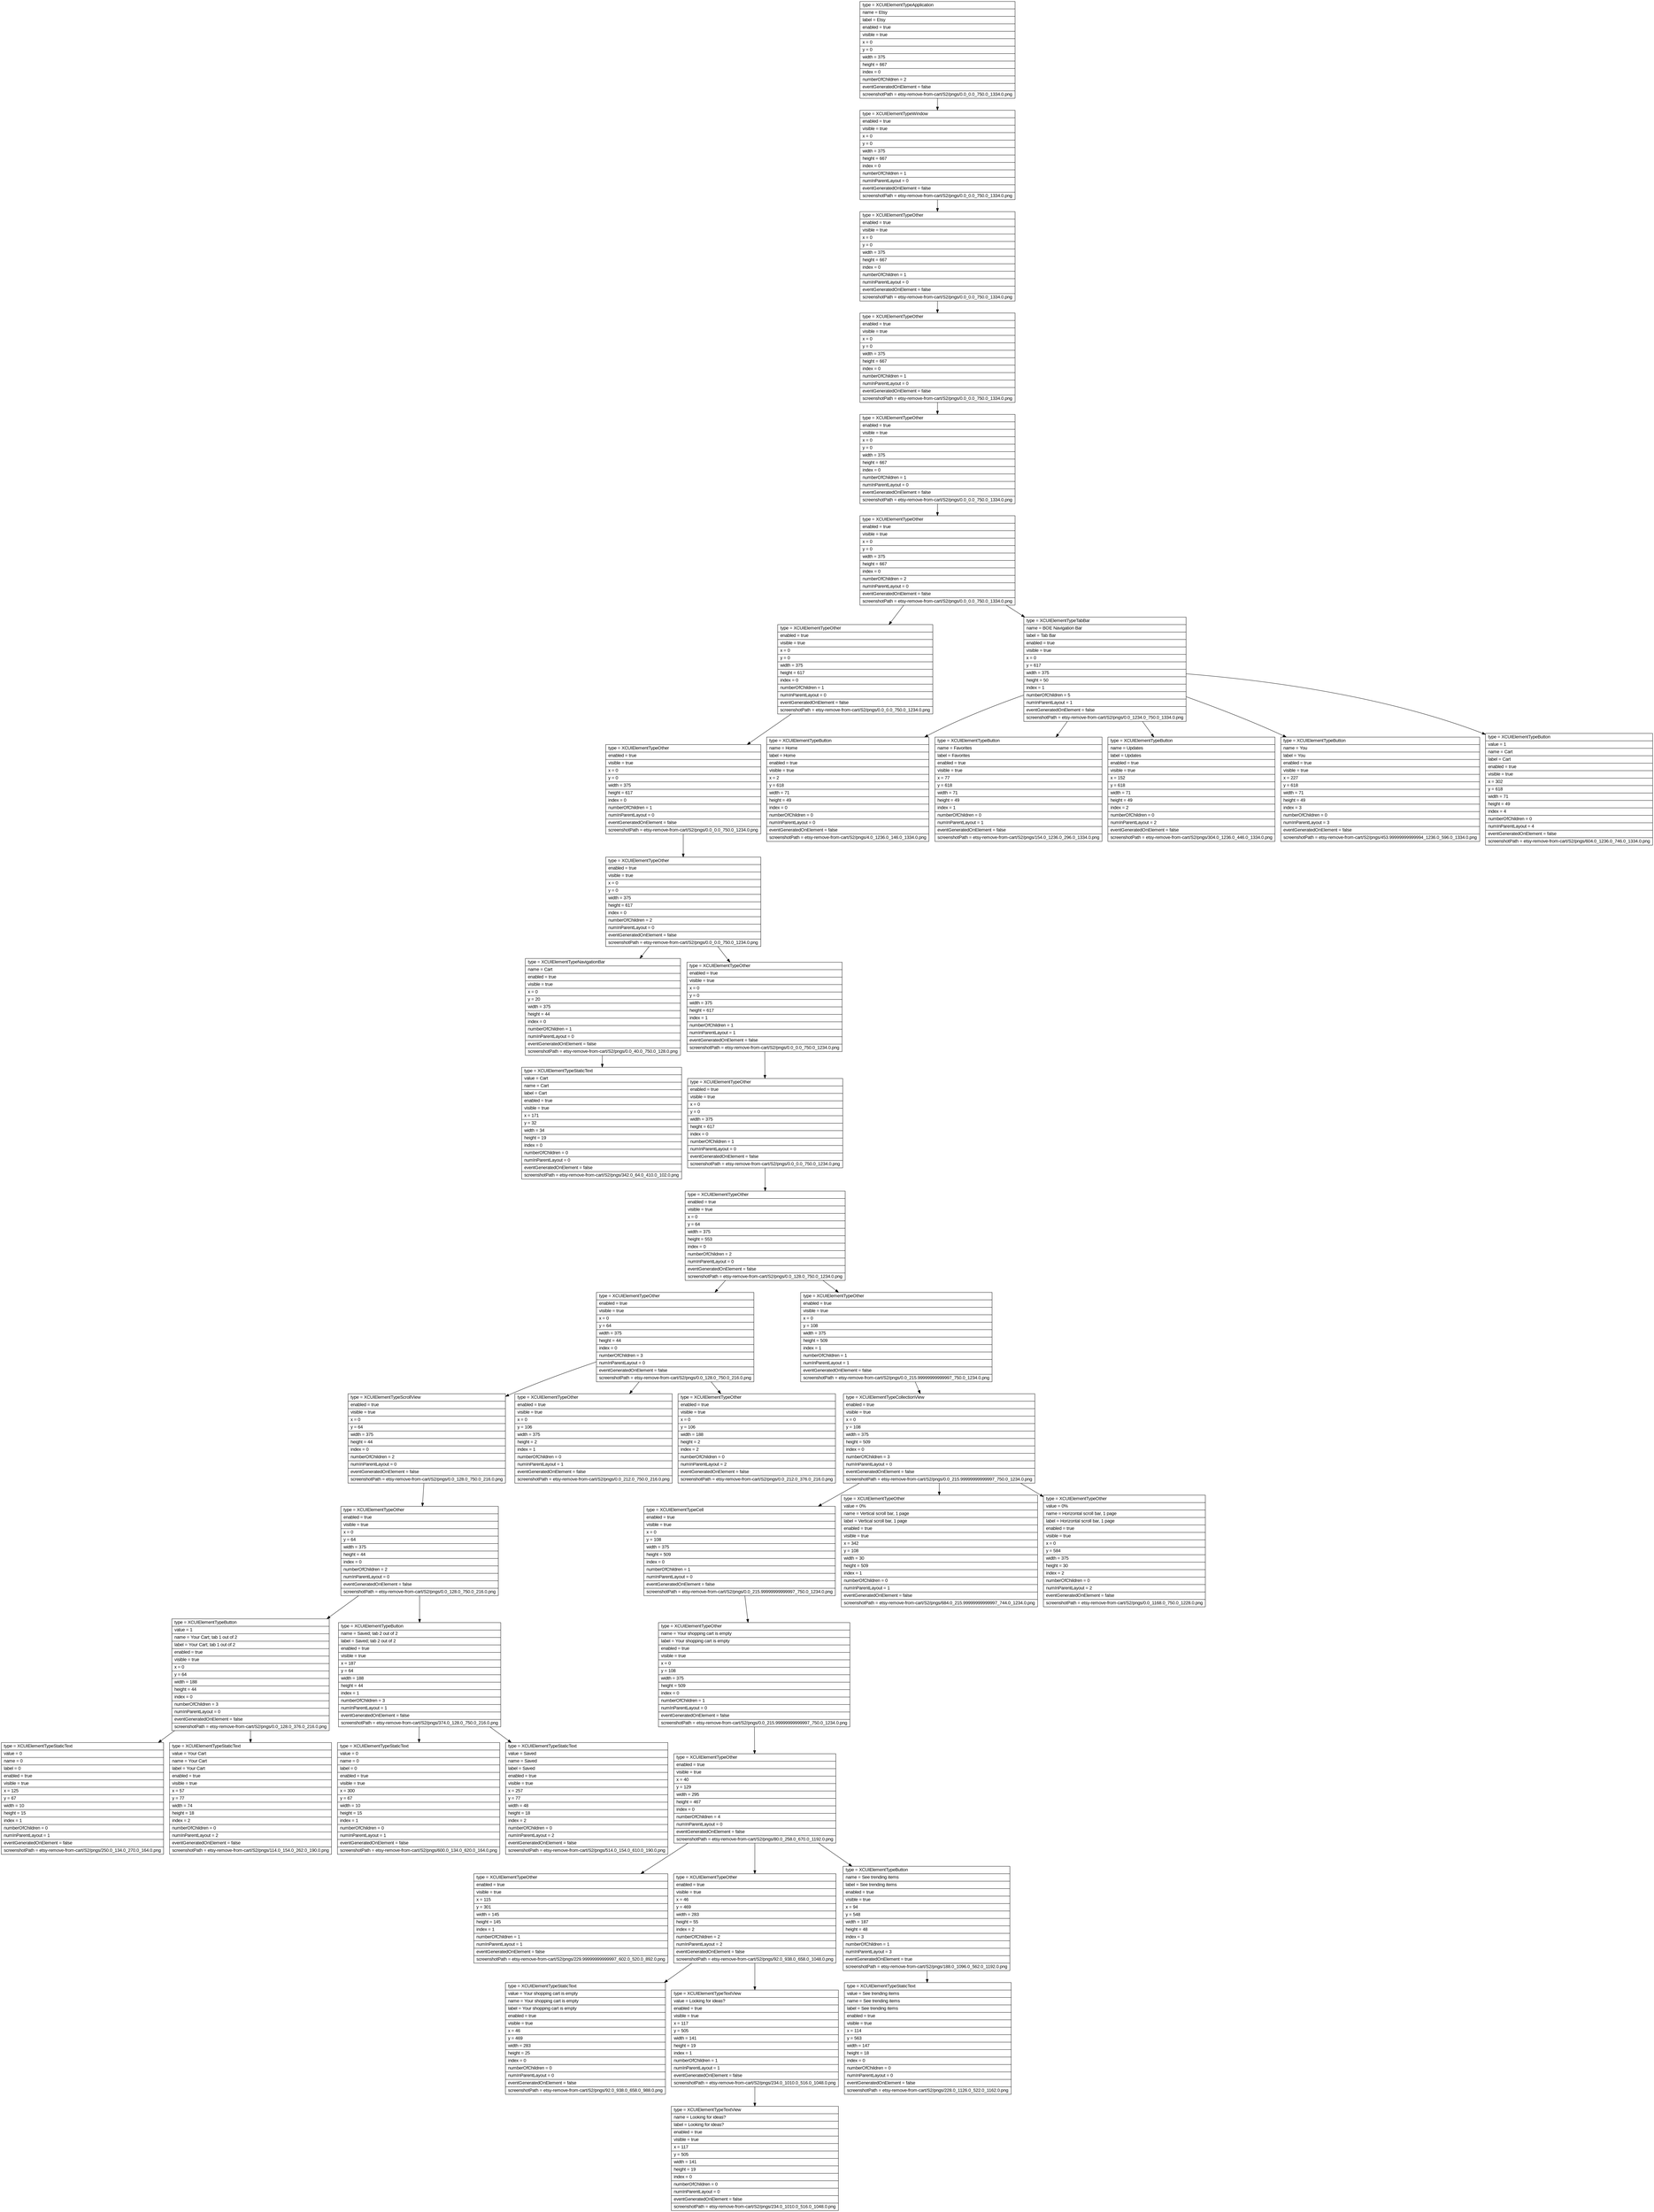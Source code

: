 digraph Layout {

	node [shape=record fontname=Arial];

	0	[label="{type = XCUIElementTypeApplication\l|name = Etsy\l|label = Etsy\l|enabled = true\l|visible = true\l|x = 0\l|y = 0\l|width = 375\l|height = 667\l|index = 0\l|numberOfChildren = 2\l|eventGeneratedOnElement = false \l|screenshotPath = etsy-remove-from-cart/S2/pngs/0.0_0.0_750.0_1334.0.png\l}"]
	1	[label="{type = XCUIElementTypeWindow\l|enabled = true\l|visible = true\l|x = 0\l|y = 0\l|width = 375\l|height = 667\l|index = 0\l|numberOfChildren = 1\l|numInParentLayout = 0\l|eventGeneratedOnElement = false \l|screenshotPath = etsy-remove-from-cart/S2/pngs/0.0_0.0_750.0_1334.0.png\l}"]
	2	[label="{type = XCUIElementTypeOther\l|enabled = true\l|visible = true\l|x = 0\l|y = 0\l|width = 375\l|height = 667\l|index = 0\l|numberOfChildren = 1\l|numInParentLayout = 0\l|eventGeneratedOnElement = false \l|screenshotPath = etsy-remove-from-cart/S2/pngs/0.0_0.0_750.0_1334.0.png\l}"]
	3	[label="{type = XCUIElementTypeOther\l|enabled = true\l|visible = true\l|x = 0\l|y = 0\l|width = 375\l|height = 667\l|index = 0\l|numberOfChildren = 1\l|numInParentLayout = 0\l|eventGeneratedOnElement = false \l|screenshotPath = etsy-remove-from-cart/S2/pngs/0.0_0.0_750.0_1334.0.png\l}"]
	4	[label="{type = XCUIElementTypeOther\l|enabled = true\l|visible = true\l|x = 0\l|y = 0\l|width = 375\l|height = 667\l|index = 0\l|numberOfChildren = 1\l|numInParentLayout = 0\l|eventGeneratedOnElement = false \l|screenshotPath = etsy-remove-from-cart/S2/pngs/0.0_0.0_750.0_1334.0.png\l}"]
	5	[label="{type = XCUIElementTypeOther\l|enabled = true\l|visible = true\l|x = 0\l|y = 0\l|width = 375\l|height = 667\l|index = 0\l|numberOfChildren = 2\l|numInParentLayout = 0\l|eventGeneratedOnElement = false \l|screenshotPath = etsy-remove-from-cart/S2/pngs/0.0_0.0_750.0_1334.0.png\l}"]
	6	[label="{type = XCUIElementTypeOther\l|enabled = true\l|visible = true\l|x = 0\l|y = 0\l|width = 375\l|height = 617\l|index = 0\l|numberOfChildren = 1\l|numInParentLayout = 0\l|eventGeneratedOnElement = false \l|screenshotPath = etsy-remove-from-cart/S2/pngs/0.0_0.0_750.0_1234.0.png\l}"]
	7	[label="{type = XCUIElementTypeTabBar\l|name = BOE Navigation Bar\l|label = Tab Bar\l|enabled = true\l|visible = true\l|x = 0\l|y = 617\l|width = 375\l|height = 50\l|index = 1\l|numberOfChildren = 5\l|numInParentLayout = 1\l|eventGeneratedOnElement = false \l|screenshotPath = etsy-remove-from-cart/S2/pngs/0.0_1234.0_750.0_1334.0.png\l}"]
	8	[label="{type = XCUIElementTypeOther\l|enabled = true\l|visible = true\l|x = 0\l|y = 0\l|width = 375\l|height = 617\l|index = 0\l|numberOfChildren = 1\l|numInParentLayout = 0\l|eventGeneratedOnElement = false \l|screenshotPath = etsy-remove-from-cart/S2/pngs/0.0_0.0_750.0_1234.0.png\l}"]
	9	[label="{type = XCUIElementTypeButton\l|name = Home\l|label = Home\l|enabled = true\l|visible = true\l|x = 2\l|y = 618\l|width = 71\l|height = 49\l|index = 0\l|numberOfChildren = 0\l|numInParentLayout = 0\l|eventGeneratedOnElement = false \l|screenshotPath = etsy-remove-from-cart/S2/pngs/4.0_1236.0_146.0_1334.0.png\l}"]
	10	[label="{type = XCUIElementTypeButton\l|name = Favorites\l|label = Favorites\l|enabled = true\l|visible = true\l|x = 77\l|y = 618\l|width = 71\l|height = 49\l|index = 1\l|numberOfChildren = 0\l|numInParentLayout = 1\l|eventGeneratedOnElement = false \l|screenshotPath = etsy-remove-from-cart/S2/pngs/154.0_1236.0_296.0_1334.0.png\l}"]
	11	[label="{type = XCUIElementTypeButton\l|name = Updates\l|label = Updates\l|enabled = true\l|visible = true\l|x = 152\l|y = 618\l|width = 71\l|height = 49\l|index = 2\l|numberOfChildren = 0\l|numInParentLayout = 2\l|eventGeneratedOnElement = false \l|screenshotPath = etsy-remove-from-cart/S2/pngs/304.0_1236.0_446.0_1334.0.png\l}"]
	12	[label="{type = XCUIElementTypeButton\l|name = You\l|label = You\l|enabled = true\l|visible = true\l|x = 227\l|y = 618\l|width = 71\l|height = 49\l|index = 3\l|numberOfChildren = 0\l|numInParentLayout = 3\l|eventGeneratedOnElement = false \l|screenshotPath = etsy-remove-from-cart/S2/pngs/453.99999999999994_1236.0_596.0_1334.0.png\l}"]
	13	[label="{type = XCUIElementTypeButton\l|value = 1\l|name = Cart\l|label = Cart\l|enabled = true\l|visible = true\l|x = 302\l|y = 618\l|width = 71\l|height = 49\l|index = 4\l|numberOfChildren = 0\l|numInParentLayout = 4\l|eventGeneratedOnElement = false \l|screenshotPath = etsy-remove-from-cart/S2/pngs/604.0_1236.0_746.0_1334.0.png\l}"]
	14	[label="{type = XCUIElementTypeOther\l|enabled = true\l|visible = true\l|x = 0\l|y = 0\l|width = 375\l|height = 617\l|index = 0\l|numberOfChildren = 2\l|numInParentLayout = 0\l|eventGeneratedOnElement = false \l|screenshotPath = etsy-remove-from-cart/S2/pngs/0.0_0.0_750.0_1234.0.png\l}"]
	15	[label="{type = XCUIElementTypeNavigationBar\l|name = Cart\l|enabled = true\l|visible = true\l|x = 0\l|y = 20\l|width = 375\l|height = 44\l|index = 0\l|numberOfChildren = 1\l|numInParentLayout = 0\l|eventGeneratedOnElement = false \l|screenshotPath = etsy-remove-from-cart/S2/pngs/0.0_40.0_750.0_128.0.png\l}"]
	16	[label="{type = XCUIElementTypeOther\l|enabled = true\l|visible = true\l|x = 0\l|y = 0\l|width = 375\l|height = 617\l|index = 1\l|numberOfChildren = 1\l|numInParentLayout = 1\l|eventGeneratedOnElement = false \l|screenshotPath = etsy-remove-from-cart/S2/pngs/0.0_0.0_750.0_1234.0.png\l}"]
	17	[label="{type = XCUIElementTypeStaticText\l|value = Cart\l|name = Cart\l|label = Cart\l|enabled = true\l|visible = true\l|x = 171\l|y = 32\l|width = 34\l|height = 19\l|index = 0\l|numberOfChildren = 0\l|numInParentLayout = 0\l|eventGeneratedOnElement = false \l|screenshotPath = etsy-remove-from-cart/S2/pngs/342.0_64.0_410.0_102.0.png\l}"]
	18	[label="{type = XCUIElementTypeOther\l|enabled = true\l|visible = true\l|x = 0\l|y = 0\l|width = 375\l|height = 617\l|index = 0\l|numberOfChildren = 1\l|numInParentLayout = 0\l|eventGeneratedOnElement = false \l|screenshotPath = etsy-remove-from-cart/S2/pngs/0.0_0.0_750.0_1234.0.png\l}"]
	19	[label="{type = XCUIElementTypeOther\l|enabled = true\l|visible = true\l|x = 0\l|y = 64\l|width = 375\l|height = 553\l|index = 0\l|numberOfChildren = 2\l|numInParentLayout = 0\l|eventGeneratedOnElement = false \l|screenshotPath = etsy-remove-from-cart/S2/pngs/0.0_128.0_750.0_1234.0.png\l}"]
	20	[label="{type = XCUIElementTypeOther\l|enabled = true\l|visible = true\l|x = 0\l|y = 64\l|width = 375\l|height = 44\l|index = 0\l|numberOfChildren = 3\l|numInParentLayout = 0\l|eventGeneratedOnElement = false \l|screenshotPath = etsy-remove-from-cart/S2/pngs/0.0_128.0_750.0_216.0.png\l}"]
	21	[label="{type = XCUIElementTypeOther\l|enabled = true\l|visible = true\l|x = 0\l|y = 108\l|width = 375\l|height = 509\l|index = 1\l|numberOfChildren = 1\l|numInParentLayout = 1\l|eventGeneratedOnElement = false \l|screenshotPath = etsy-remove-from-cart/S2/pngs/0.0_215.99999999999997_750.0_1234.0.png\l}"]
	22	[label="{type = XCUIElementTypeScrollView\l|enabled = true\l|visible = true\l|x = 0\l|y = 64\l|width = 375\l|height = 44\l|index = 0\l|numberOfChildren = 2\l|numInParentLayout = 0\l|eventGeneratedOnElement = false \l|screenshotPath = etsy-remove-from-cart/S2/pngs/0.0_128.0_750.0_216.0.png\l}"]
	23	[label="{type = XCUIElementTypeOther\l|enabled = true\l|visible = true\l|x = 0\l|y = 106\l|width = 375\l|height = 2\l|index = 1\l|numberOfChildren = 0\l|numInParentLayout = 1\l|eventGeneratedOnElement = false \l|screenshotPath = etsy-remove-from-cart/S2/pngs/0.0_212.0_750.0_216.0.png\l}"]
	24	[label="{type = XCUIElementTypeOther\l|enabled = true\l|visible = true\l|x = 0\l|y = 106\l|width = 188\l|height = 2\l|index = 2\l|numberOfChildren = 0\l|numInParentLayout = 2\l|eventGeneratedOnElement = false \l|screenshotPath = etsy-remove-from-cart/S2/pngs/0.0_212.0_376.0_216.0.png\l}"]
	25	[label="{type = XCUIElementTypeCollectionView\l|enabled = true\l|visible = true\l|x = 0\l|y = 108\l|width = 375\l|height = 509\l|index = 0\l|numberOfChildren = 3\l|numInParentLayout = 0\l|eventGeneratedOnElement = false \l|screenshotPath = etsy-remove-from-cart/S2/pngs/0.0_215.99999999999997_750.0_1234.0.png\l}"]
	26	[label="{type = XCUIElementTypeOther\l|enabled = true\l|visible = true\l|x = 0\l|y = 64\l|width = 375\l|height = 44\l|index = 0\l|numberOfChildren = 2\l|numInParentLayout = 0\l|eventGeneratedOnElement = false \l|screenshotPath = etsy-remove-from-cart/S2/pngs/0.0_128.0_750.0_216.0.png\l}"]
	27	[label="{type = XCUIElementTypeCell\l|enabled = true\l|visible = true\l|x = 0\l|y = 108\l|width = 375\l|height = 509\l|index = 0\l|numberOfChildren = 1\l|numInParentLayout = 0\l|eventGeneratedOnElement = false \l|screenshotPath = etsy-remove-from-cart/S2/pngs/0.0_215.99999999999997_750.0_1234.0.png\l}"]
	28	[label="{type = XCUIElementTypeOther\l|value = 0%\l|name = Vertical scroll bar, 1 page\l|label = Vertical scroll bar, 1 page\l|enabled = true\l|visible = true\l|x = 342\l|y = 108\l|width = 30\l|height = 509\l|index = 1\l|numberOfChildren = 0\l|numInParentLayout = 1\l|eventGeneratedOnElement = false \l|screenshotPath = etsy-remove-from-cart/S2/pngs/684.0_215.99999999999997_744.0_1234.0.png\l}"]
	29	[label="{type = XCUIElementTypeOther\l|value = 0%\l|name = Horizontal scroll bar, 1 page\l|label = Horizontal scroll bar, 1 page\l|enabled = true\l|visible = true\l|x = 0\l|y = 584\l|width = 375\l|height = 30\l|index = 2\l|numberOfChildren = 0\l|numInParentLayout = 2\l|eventGeneratedOnElement = false \l|screenshotPath = etsy-remove-from-cart/S2/pngs/0.0_1168.0_750.0_1228.0.png\l}"]
	30	[label="{type = XCUIElementTypeButton\l|value = 1\l|name = Your Cart; tab 1 out of 2\l|label = Your Cart; tab 1 out of 2\l|enabled = true\l|visible = true\l|x = 0\l|y = 64\l|width = 188\l|height = 44\l|index = 0\l|numberOfChildren = 3\l|numInParentLayout = 0\l|eventGeneratedOnElement = false \l|screenshotPath = etsy-remove-from-cart/S2/pngs/0.0_128.0_376.0_216.0.png\l}"]
	31	[label="{type = XCUIElementTypeButton\l|name = Saved; tab 2 out of 2\l|label = Saved; tab 2 out of 2\l|enabled = true\l|visible = true\l|x = 187\l|y = 64\l|width = 188\l|height = 44\l|index = 1\l|numberOfChildren = 3\l|numInParentLayout = 1\l|eventGeneratedOnElement = false \l|screenshotPath = etsy-remove-from-cart/S2/pngs/374.0_128.0_750.0_216.0.png\l}"]
	32	[label="{type = XCUIElementTypeOther\l|name = Your shopping cart is empty\l|label = Your shopping cart is empty\l|enabled = true\l|visible = true\l|x = 0\l|y = 108\l|width = 375\l|height = 509\l|index = 0\l|numberOfChildren = 1\l|numInParentLayout = 0\l|eventGeneratedOnElement = false \l|screenshotPath = etsy-remove-from-cart/S2/pngs/0.0_215.99999999999997_750.0_1234.0.png\l}"]
	33	[label="{type = XCUIElementTypeStaticText\l|value = 0\l|name = 0\l|label = 0\l|enabled = true\l|visible = true\l|x = 125\l|y = 67\l|width = 10\l|height = 15\l|index = 1\l|numberOfChildren = 0\l|numInParentLayout = 1\l|eventGeneratedOnElement = false \l|screenshotPath = etsy-remove-from-cart/S2/pngs/250.0_134.0_270.0_164.0.png\l}"]
	34	[label="{type = XCUIElementTypeStaticText\l|value = Your Cart\l|name = Your Cart\l|label = Your Cart\l|enabled = true\l|visible = true\l|x = 57\l|y = 77\l|width = 74\l|height = 18\l|index = 2\l|numberOfChildren = 0\l|numInParentLayout = 2\l|eventGeneratedOnElement = false \l|screenshotPath = etsy-remove-from-cart/S2/pngs/114.0_154.0_262.0_190.0.png\l}"]
	35	[label="{type = XCUIElementTypeStaticText\l|value = 0\l|name = 0\l|label = 0\l|enabled = true\l|visible = true\l|x = 300\l|y = 67\l|width = 10\l|height = 15\l|index = 1\l|numberOfChildren = 0\l|numInParentLayout = 1\l|eventGeneratedOnElement = false \l|screenshotPath = etsy-remove-from-cart/S2/pngs/600.0_134.0_620.0_164.0.png\l}"]
	36	[label="{type = XCUIElementTypeStaticText\l|value = Saved\l|name = Saved\l|label = Saved\l|enabled = true\l|visible = true\l|x = 257\l|y = 77\l|width = 48\l|height = 18\l|index = 2\l|numberOfChildren = 0\l|numInParentLayout = 2\l|eventGeneratedOnElement = false \l|screenshotPath = etsy-remove-from-cart/S2/pngs/514.0_154.0_610.0_190.0.png\l}"]
	37	[label="{type = XCUIElementTypeOther\l|enabled = true\l|visible = true\l|x = 40\l|y = 129\l|width = 295\l|height = 467\l|index = 0\l|numberOfChildren = 4\l|numInParentLayout = 0\l|eventGeneratedOnElement = false \l|screenshotPath = etsy-remove-from-cart/S2/pngs/80.0_258.0_670.0_1192.0.png\l}"]
	38	[label="{type = XCUIElementTypeOther\l|enabled = true\l|visible = true\l|x = 115\l|y = 301\l|width = 145\l|height = 145\l|index = 1\l|numberOfChildren = 1\l|numInParentLayout = 1\l|eventGeneratedOnElement = false \l|screenshotPath = etsy-remove-from-cart/S2/pngs/229.99999999999997_602.0_520.0_892.0.png\l}"]
	39	[label="{type = XCUIElementTypeOther\l|enabled = true\l|visible = true\l|x = 46\l|y = 469\l|width = 283\l|height = 55\l|index = 2\l|numberOfChildren = 2\l|numInParentLayout = 2\l|eventGeneratedOnElement = false \l|screenshotPath = etsy-remove-from-cart/S2/pngs/92.0_938.0_658.0_1048.0.png\l}"]
	40	[label="{type = XCUIElementTypeButton\l|name = See trending items\l|label = See trending items\l|enabled = true\l|visible = true\l|x = 94\l|y = 548\l|width = 187\l|height = 48\l|index = 3\l|numberOfChildren = 1\l|numInParentLayout = 3\l|eventGeneratedOnElement = true \l|screenshotPath = etsy-remove-from-cart/S2/pngs/188.0_1096.0_562.0_1192.0.png\l}"]
	41	[label="{type = XCUIElementTypeStaticText\l|value = Your shopping cart is empty\l|name = Your shopping cart is empty\l|label = Your shopping cart is empty\l|enabled = true\l|visible = true\l|x = 46\l|y = 469\l|width = 283\l|height = 25\l|index = 0\l|numberOfChildren = 0\l|numInParentLayout = 0\l|eventGeneratedOnElement = false \l|screenshotPath = etsy-remove-from-cart/S2/pngs/92.0_938.0_658.0_988.0.png\l}"]
	42	[label="{type = XCUIElementTypeTextView\l|value = Looking for ideas?\l|enabled = true\l|visible = true\l|x = 117\l|y = 505\l|width = 141\l|height = 19\l|index = 1\l|numberOfChildren = 1\l|numInParentLayout = 1\l|eventGeneratedOnElement = false \l|screenshotPath = etsy-remove-from-cart/S2/pngs/234.0_1010.0_516.0_1048.0.png\l}"]
	43	[label="{type = XCUIElementTypeStaticText\l|value = See trending items\l|name = See trending items\l|label = See trending items\l|enabled = true\l|visible = true\l|x = 114\l|y = 563\l|width = 147\l|height = 18\l|index = 0\l|numberOfChildren = 0\l|numInParentLayout = 0\l|eventGeneratedOnElement = false \l|screenshotPath = etsy-remove-from-cart/S2/pngs/228.0_1126.0_522.0_1162.0.png\l}"]
	44	[label="{type = XCUIElementTypeTextView\l|name = Looking for ideas?\l|label = Looking for ideas?\l|enabled = true\l|visible = true\l|x = 117\l|y = 505\l|width = 141\l|height = 19\l|index = 0\l|numberOfChildren = 0\l|numInParentLayout = 0\l|eventGeneratedOnElement = false \l|screenshotPath = etsy-remove-from-cart/S2/pngs/234.0_1010.0_516.0_1048.0.png\l}"]


	0 -> 1
	1 -> 2
	2 -> 3
	3 -> 4
	4 -> 5
	5 -> 6
	5 -> 7
	6 -> 8
	7 -> 9
	7 -> 10
	7 -> 11
	7 -> 12
	7 -> 13
	8 -> 14
	14 -> 15
	14 -> 16
	15 -> 17
	16 -> 18
	18 -> 19
	19 -> 20
	19 -> 21
	20 -> 22
	20 -> 23
	20 -> 24
	21 -> 25
	22 -> 26
	25 -> 27
	25 -> 28
	25 -> 29
	26 -> 30
	26 -> 31
	27 -> 32
	30 -> 33
	30 -> 34
	31 -> 35
	31 -> 36
	32 -> 37
	37 -> 38
	37 -> 39
	37 -> 40
	39 -> 41
	39 -> 42
	40 -> 43
	42 -> 44


}